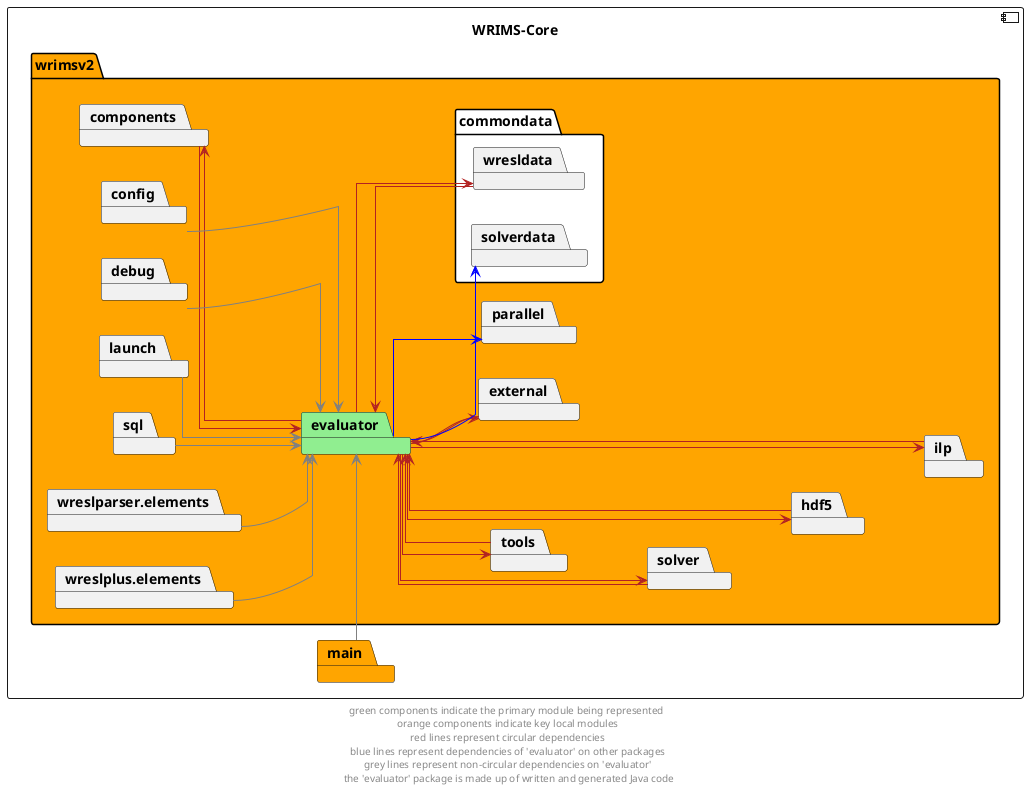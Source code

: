 @startuml
left to right direction
skinparam linetype ortho

component wrims_core as "WRIMS-Core"{
    package wrimsv2  #orange {
        package evaluator #lightgreen
        package commondata #white {
                package wresldata
                package solverdata

        }
        package components
        package config
        package debug
        package external
        package launch
        package parallel
        package hdf5
        package ilp
        package solver
        package sql
        package tools
        package wreslparser.elements
        package wreslplus.elements

    }
package main #orange
}

evaluator --> components #firebrick
components -r-> evaluator #firebrick
evaluator --> hdf5 #firebrick
hdf5 --> evaluator  #firebrick
evaluator --> ilp #firebrick
ilp --> evaluator  #firebrick
evaluator --> solver #firebrick
solver -left-> evaluator  #firebrick
evaluator --> tools #firebrick
tools --> evaluator  #firebrick
evaluator --> wresldata #firebrick
wresldata --> evaluator  #firebrick
external --> evaluator #firebrick
evaluator --> external  #firebrick

evaluator --> parallel #blue
evaluator --> solverdata #blue

config --> evaluator  #grey
wreslparser.elements --> evaluator #grey
wreslplus.elements --> evaluator #grey
debug --> evaluator  #grey
launch --> evaluator  #grey
sql --> evaluator  #grey
main -l-> evaluator  #grey

' The following relationships are hidden and used to format the diagram. They do not represent actual dependencies.
components -up[hidden]-> ilp
ilp -up[hidden]-> hdf5
hdf5 -up[hidden]-> solver
solver -up[hidden]-> tools

footer "green components indicate the primary module being represented \n orange components indicate key local modules \n red lines represent circular dependencies \n blue lines represent dependencies of 'evaluator' on other packages \n grey lines represent non-circular dependencies on 'evaluator' \n the 'evaluator' package is made up of written and generated Java code"
@enduml
